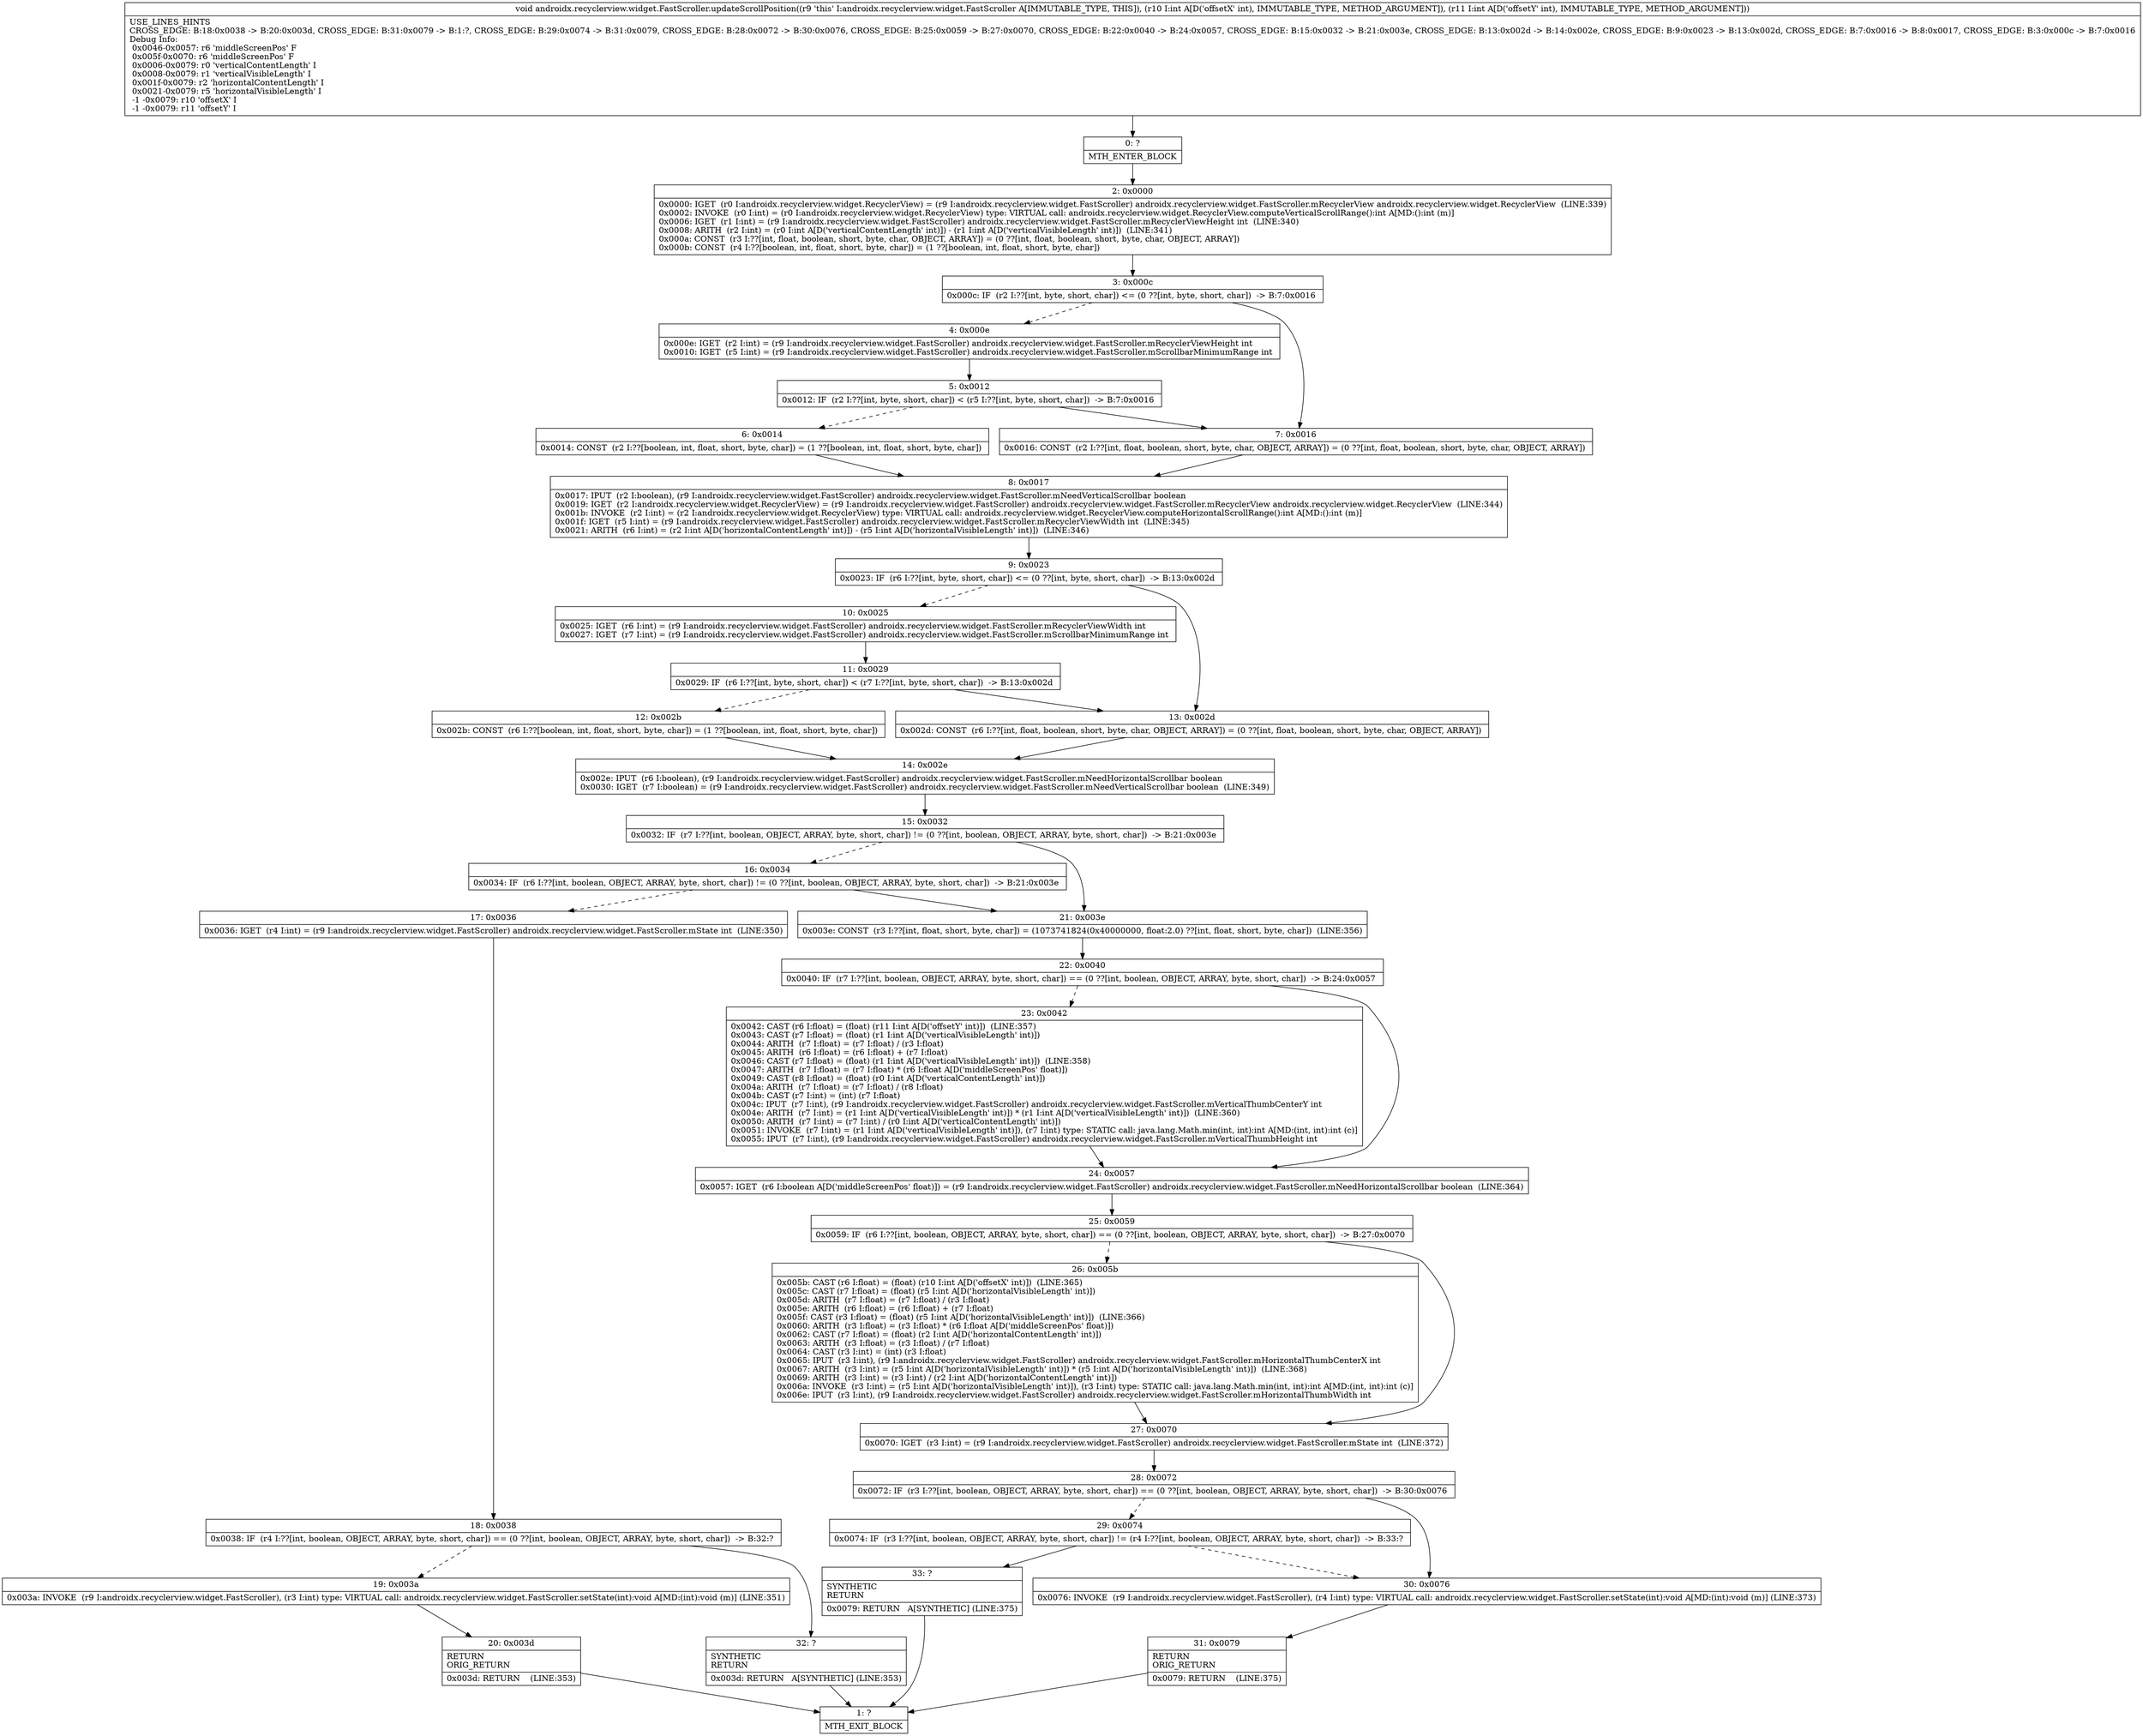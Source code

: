 digraph "CFG forandroidx.recyclerview.widget.FastScroller.updateScrollPosition(II)V" {
Node_0 [shape=record,label="{0\:\ ?|MTH_ENTER_BLOCK\l}"];
Node_2 [shape=record,label="{2\:\ 0x0000|0x0000: IGET  (r0 I:androidx.recyclerview.widget.RecyclerView) = (r9 I:androidx.recyclerview.widget.FastScroller) androidx.recyclerview.widget.FastScroller.mRecyclerView androidx.recyclerview.widget.RecyclerView  (LINE:339)\l0x0002: INVOKE  (r0 I:int) = (r0 I:androidx.recyclerview.widget.RecyclerView) type: VIRTUAL call: androidx.recyclerview.widget.RecyclerView.computeVerticalScrollRange():int A[MD:():int (m)]\l0x0006: IGET  (r1 I:int) = (r9 I:androidx.recyclerview.widget.FastScroller) androidx.recyclerview.widget.FastScroller.mRecyclerViewHeight int  (LINE:340)\l0x0008: ARITH  (r2 I:int) = (r0 I:int A[D('verticalContentLength' int)]) \- (r1 I:int A[D('verticalVisibleLength' int)])  (LINE:341)\l0x000a: CONST  (r3 I:??[int, float, boolean, short, byte, char, OBJECT, ARRAY]) = (0 ??[int, float, boolean, short, byte, char, OBJECT, ARRAY]) \l0x000b: CONST  (r4 I:??[boolean, int, float, short, byte, char]) = (1 ??[boolean, int, float, short, byte, char]) \l}"];
Node_3 [shape=record,label="{3\:\ 0x000c|0x000c: IF  (r2 I:??[int, byte, short, char]) \<= (0 ??[int, byte, short, char])  \-\> B:7:0x0016 \l}"];
Node_4 [shape=record,label="{4\:\ 0x000e|0x000e: IGET  (r2 I:int) = (r9 I:androidx.recyclerview.widget.FastScroller) androidx.recyclerview.widget.FastScroller.mRecyclerViewHeight int \l0x0010: IGET  (r5 I:int) = (r9 I:androidx.recyclerview.widget.FastScroller) androidx.recyclerview.widget.FastScroller.mScrollbarMinimumRange int \l}"];
Node_5 [shape=record,label="{5\:\ 0x0012|0x0012: IF  (r2 I:??[int, byte, short, char]) \< (r5 I:??[int, byte, short, char])  \-\> B:7:0x0016 \l}"];
Node_6 [shape=record,label="{6\:\ 0x0014|0x0014: CONST  (r2 I:??[boolean, int, float, short, byte, char]) = (1 ??[boolean, int, float, short, byte, char]) \l}"];
Node_8 [shape=record,label="{8\:\ 0x0017|0x0017: IPUT  (r2 I:boolean), (r9 I:androidx.recyclerview.widget.FastScroller) androidx.recyclerview.widget.FastScroller.mNeedVerticalScrollbar boolean \l0x0019: IGET  (r2 I:androidx.recyclerview.widget.RecyclerView) = (r9 I:androidx.recyclerview.widget.FastScroller) androidx.recyclerview.widget.FastScroller.mRecyclerView androidx.recyclerview.widget.RecyclerView  (LINE:344)\l0x001b: INVOKE  (r2 I:int) = (r2 I:androidx.recyclerview.widget.RecyclerView) type: VIRTUAL call: androidx.recyclerview.widget.RecyclerView.computeHorizontalScrollRange():int A[MD:():int (m)]\l0x001f: IGET  (r5 I:int) = (r9 I:androidx.recyclerview.widget.FastScroller) androidx.recyclerview.widget.FastScroller.mRecyclerViewWidth int  (LINE:345)\l0x0021: ARITH  (r6 I:int) = (r2 I:int A[D('horizontalContentLength' int)]) \- (r5 I:int A[D('horizontalVisibleLength' int)])  (LINE:346)\l}"];
Node_9 [shape=record,label="{9\:\ 0x0023|0x0023: IF  (r6 I:??[int, byte, short, char]) \<= (0 ??[int, byte, short, char])  \-\> B:13:0x002d \l}"];
Node_10 [shape=record,label="{10\:\ 0x0025|0x0025: IGET  (r6 I:int) = (r9 I:androidx.recyclerview.widget.FastScroller) androidx.recyclerview.widget.FastScroller.mRecyclerViewWidth int \l0x0027: IGET  (r7 I:int) = (r9 I:androidx.recyclerview.widget.FastScroller) androidx.recyclerview.widget.FastScroller.mScrollbarMinimumRange int \l}"];
Node_11 [shape=record,label="{11\:\ 0x0029|0x0029: IF  (r6 I:??[int, byte, short, char]) \< (r7 I:??[int, byte, short, char])  \-\> B:13:0x002d \l}"];
Node_12 [shape=record,label="{12\:\ 0x002b|0x002b: CONST  (r6 I:??[boolean, int, float, short, byte, char]) = (1 ??[boolean, int, float, short, byte, char]) \l}"];
Node_14 [shape=record,label="{14\:\ 0x002e|0x002e: IPUT  (r6 I:boolean), (r9 I:androidx.recyclerview.widget.FastScroller) androidx.recyclerview.widget.FastScroller.mNeedHorizontalScrollbar boolean \l0x0030: IGET  (r7 I:boolean) = (r9 I:androidx.recyclerview.widget.FastScroller) androidx.recyclerview.widget.FastScroller.mNeedVerticalScrollbar boolean  (LINE:349)\l}"];
Node_15 [shape=record,label="{15\:\ 0x0032|0x0032: IF  (r7 I:??[int, boolean, OBJECT, ARRAY, byte, short, char]) != (0 ??[int, boolean, OBJECT, ARRAY, byte, short, char])  \-\> B:21:0x003e \l}"];
Node_16 [shape=record,label="{16\:\ 0x0034|0x0034: IF  (r6 I:??[int, boolean, OBJECT, ARRAY, byte, short, char]) != (0 ??[int, boolean, OBJECT, ARRAY, byte, short, char])  \-\> B:21:0x003e \l}"];
Node_17 [shape=record,label="{17\:\ 0x0036|0x0036: IGET  (r4 I:int) = (r9 I:androidx.recyclerview.widget.FastScroller) androidx.recyclerview.widget.FastScroller.mState int  (LINE:350)\l}"];
Node_18 [shape=record,label="{18\:\ 0x0038|0x0038: IF  (r4 I:??[int, boolean, OBJECT, ARRAY, byte, short, char]) == (0 ??[int, boolean, OBJECT, ARRAY, byte, short, char])  \-\> B:32:? \l}"];
Node_19 [shape=record,label="{19\:\ 0x003a|0x003a: INVOKE  (r9 I:androidx.recyclerview.widget.FastScroller), (r3 I:int) type: VIRTUAL call: androidx.recyclerview.widget.FastScroller.setState(int):void A[MD:(int):void (m)] (LINE:351)\l}"];
Node_20 [shape=record,label="{20\:\ 0x003d|RETURN\lORIG_RETURN\l|0x003d: RETURN    (LINE:353)\l}"];
Node_1 [shape=record,label="{1\:\ ?|MTH_EXIT_BLOCK\l}"];
Node_32 [shape=record,label="{32\:\ ?|SYNTHETIC\lRETURN\l|0x003d: RETURN   A[SYNTHETIC] (LINE:353)\l}"];
Node_21 [shape=record,label="{21\:\ 0x003e|0x003e: CONST  (r3 I:??[int, float, short, byte, char]) = (1073741824(0x40000000, float:2.0) ??[int, float, short, byte, char])  (LINE:356)\l}"];
Node_22 [shape=record,label="{22\:\ 0x0040|0x0040: IF  (r7 I:??[int, boolean, OBJECT, ARRAY, byte, short, char]) == (0 ??[int, boolean, OBJECT, ARRAY, byte, short, char])  \-\> B:24:0x0057 \l}"];
Node_23 [shape=record,label="{23\:\ 0x0042|0x0042: CAST (r6 I:float) = (float) (r11 I:int A[D('offsetY' int)])  (LINE:357)\l0x0043: CAST (r7 I:float) = (float) (r1 I:int A[D('verticalVisibleLength' int)]) \l0x0044: ARITH  (r7 I:float) = (r7 I:float) \/ (r3 I:float) \l0x0045: ARITH  (r6 I:float) = (r6 I:float) + (r7 I:float) \l0x0046: CAST (r7 I:float) = (float) (r1 I:int A[D('verticalVisibleLength' int)])  (LINE:358)\l0x0047: ARITH  (r7 I:float) = (r7 I:float) * (r6 I:float A[D('middleScreenPos' float)]) \l0x0049: CAST (r8 I:float) = (float) (r0 I:int A[D('verticalContentLength' int)]) \l0x004a: ARITH  (r7 I:float) = (r7 I:float) \/ (r8 I:float) \l0x004b: CAST (r7 I:int) = (int) (r7 I:float) \l0x004c: IPUT  (r7 I:int), (r9 I:androidx.recyclerview.widget.FastScroller) androidx.recyclerview.widget.FastScroller.mVerticalThumbCenterY int \l0x004e: ARITH  (r7 I:int) = (r1 I:int A[D('verticalVisibleLength' int)]) * (r1 I:int A[D('verticalVisibleLength' int)])  (LINE:360)\l0x0050: ARITH  (r7 I:int) = (r7 I:int) \/ (r0 I:int A[D('verticalContentLength' int)]) \l0x0051: INVOKE  (r7 I:int) = (r1 I:int A[D('verticalVisibleLength' int)]), (r7 I:int) type: STATIC call: java.lang.Math.min(int, int):int A[MD:(int, int):int (c)]\l0x0055: IPUT  (r7 I:int), (r9 I:androidx.recyclerview.widget.FastScroller) androidx.recyclerview.widget.FastScroller.mVerticalThumbHeight int \l}"];
Node_24 [shape=record,label="{24\:\ 0x0057|0x0057: IGET  (r6 I:boolean A[D('middleScreenPos' float)]) = (r9 I:androidx.recyclerview.widget.FastScroller) androidx.recyclerview.widget.FastScroller.mNeedHorizontalScrollbar boolean  (LINE:364)\l}"];
Node_25 [shape=record,label="{25\:\ 0x0059|0x0059: IF  (r6 I:??[int, boolean, OBJECT, ARRAY, byte, short, char]) == (0 ??[int, boolean, OBJECT, ARRAY, byte, short, char])  \-\> B:27:0x0070 \l}"];
Node_26 [shape=record,label="{26\:\ 0x005b|0x005b: CAST (r6 I:float) = (float) (r10 I:int A[D('offsetX' int)])  (LINE:365)\l0x005c: CAST (r7 I:float) = (float) (r5 I:int A[D('horizontalVisibleLength' int)]) \l0x005d: ARITH  (r7 I:float) = (r7 I:float) \/ (r3 I:float) \l0x005e: ARITH  (r6 I:float) = (r6 I:float) + (r7 I:float) \l0x005f: CAST (r3 I:float) = (float) (r5 I:int A[D('horizontalVisibleLength' int)])  (LINE:366)\l0x0060: ARITH  (r3 I:float) = (r3 I:float) * (r6 I:float A[D('middleScreenPos' float)]) \l0x0062: CAST (r7 I:float) = (float) (r2 I:int A[D('horizontalContentLength' int)]) \l0x0063: ARITH  (r3 I:float) = (r3 I:float) \/ (r7 I:float) \l0x0064: CAST (r3 I:int) = (int) (r3 I:float) \l0x0065: IPUT  (r3 I:int), (r9 I:androidx.recyclerview.widget.FastScroller) androidx.recyclerview.widget.FastScroller.mHorizontalThumbCenterX int \l0x0067: ARITH  (r3 I:int) = (r5 I:int A[D('horizontalVisibleLength' int)]) * (r5 I:int A[D('horizontalVisibleLength' int)])  (LINE:368)\l0x0069: ARITH  (r3 I:int) = (r3 I:int) \/ (r2 I:int A[D('horizontalContentLength' int)]) \l0x006a: INVOKE  (r3 I:int) = (r5 I:int A[D('horizontalVisibleLength' int)]), (r3 I:int) type: STATIC call: java.lang.Math.min(int, int):int A[MD:(int, int):int (c)]\l0x006e: IPUT  (r3 I:int), (r9 I:androidx.recyclerview.widget.FastScroller) androidx.recyclerview.widget.FastScroller.mHorizontalThumbWidth int \l}"];
Node_27 [shape=record,label="{27\:\ 0x0070|0x0070: IGET  (r3 I:int) = (r9 I:androidx.recyclerview.widget.FastScroller) androidx.recyclerview.widget.FastScroller.mState int  (LINE:372)\l}"];
Node_28 [shape=record,label="{28\:\ 0x0072|0x0072: IF  (r3 I:??[int, boolean, OBJECT, ARRAY, byte, short, char]) == (0 ??[int, boolean, OBJECT, ARRAY, byte, short, char])  \-\> B:30:0x0076 \l}"];
Node_29 [shape=record,label="{29\:\ 0x0074|0x0074: IF  (r3 I:??[int, boolean, OBJECT, ARRAY, byte, short, char]) != (r4 I:??[int, boolean, OBJECT, ARRAY, byte, short, char])  \-\> B:33:? \l}"];
Node_33 [shape=record,label="{33\:\ ?|SYNTHETIC\lRETURN\l|0x0079: RETURN   A[SYNTHETIC] (LINE:375)\l}"];
Node_30 [shape=record,label="{30\:\ 0x0076|0x0076: INVOKE  (r9 I:androidx.recyclerview.widget.FastScroller), (r4 I:int) type: VIRTUAL call: androidx.recyclerview.widget.FastScroller.setState(int):void A[MD:(int):void (m)] (LINE:373)\l}"];
Node_31 [shape=record,label="{31\:\ 0x0079|RETURN\lORIG_RETURN\l|0x0079: RETURN    (LINE:375)\l}"];
Node_13 [shape=record,label="{13\:\ 0x002d|0x002d: CONST  (r6 I:??[int, float, boolean, short, byte, char, OBJECT, ARRAY]) = (0 ??[int, float, boolean, short, byte, char, OBJECT, ARRAY]) \l}"];
Node_7 [shape=record,label="{7\:\ 0x0016|0x0016: CONST  (r2 I:??[int, float, boolean, short, byte, char, OBJECT, ARRAY]) = (0 ??[int, float, boolean, short, byte, char, OBJECT, ARRAY]) \l}"];
MethodNode[shape=record,label="{void androidx.recyclerview.widget.FastScroller.updateScrollPosition((r9 'this' I:androidx.recyclerview.widget.FastScroller A[IMMUTABLE_TYPE, THIS]), (r10 I:int A[D('offsetX' int), IMMUTABLE_TYPE, METHOD_ARGUMENT]), (r11 I:int A[D('offsetY' int), IMMUTABLE_TYPE, METHOD_ARGUMENT]))  | USE_LINES_HINTS\lCROSS_EDGE: B:18:0x0038 \-\> B:20:0x003d, CROSS_EDGE: B:31:0x0079 \-\> B:1:?, CROSS_EDGE: B:29:0x0074 \-\> B:31:0x0079, CROSS_EDGE: B:28:0x0072 \-\> B:30:0x0076, CROSS_EDGE: B:25:0x0059 \-\> B:27:0x0070, CROSS_EDGE: B:22:0x0040 \-\> B:24:0x0057, CROSS_EDGE: B:15:0x0032 \-\> B:21:0x003e, CROSS_EDGE: B:13:0x002d \-\> B:14:0x002e, CROSS_EDGE: B:9:0x0023 \-\> B:13:0x002d, CROSS_EDGE: B:7:0x0016 \-\> B:8:0x0017, CROSS_EDGE: B:3:0x000c \-\> B:7:0x0016\lDebug Info:\l  0x0046\-0x0057: r6 'middleScreenPos' F\l  0x005f\-0x0070: r6 'middleScreenPos' F\l  0x0006\-0x0079: r0 'verticalContentLength' I\l  0x0008\-0x0079: r1 'verticalVisibleLength' I\l  0x001f\-0x0079: r2 'horizontalContentLength' I\l  0x0021\-0x0079: r5 'horizontalVisibleLength' I\l  \-1 \-0x0079: r10 'offsetX' I\l  \-1 \-0x0079: r11 'offsetY' I\l}"];
MethodNode -> Node_0;Node_0 -> Node_2;
Node_2 -> Node_3;
Node_3 -> Node_4[style=dashed];
Node_3 -> Node_7;
Node_4 -> Node_5;
Node_5 -> Node_6[style=dashed];
Node_5 -> Node_7;
Node_6 -> Node_8;
Node_8 -> Node_9;
Node_9 -> Node_10[style=dashed];
Node_9 -> Node_13;
Node_10 -> Node_11;
Node_11 -> Node_12[style=dashed];
Node_11 -> Node_13;
Node_12 -> Node_14;
Node_14 -> Node_15;
Node_15 -> Node_16[style=dashed];
Node_15 -> Node_21;
Node_16 -> Node_17[style=dashed];
Node_16 -> Node_21;
Node_17 -> Node_18;
Node_18 -> Node_19[style=dashed];
Node_18 -> Node_32;
Node_19 -> Node_20;
Node_20 -> Node_1;
Node_32 -> Node_1;
Node_21 -> Node_22;
Node_22 -> Node_23[style=dashed];
Node_22 -> Node_24;
Node_23 -> Node_24;
Node_24 -> Node_25;
Node_25 -> Node_26[style=dashed];
Node_25 -> Node_27;
Node_26 -> Node_27;
Node_27 -> Node_28;
Node_28 -> Node_29[style=dashed];
Node_28 -> Node_30;
Node_29 -> Node_30[style=dashed];
Node_29 -> Node_33;
Node_33 -> Node_1;
Node_30 -> Node_31;
Node_31 -> Node_1;
Node_13 -> Node_14;
Node_7 -> Node_8;
}

